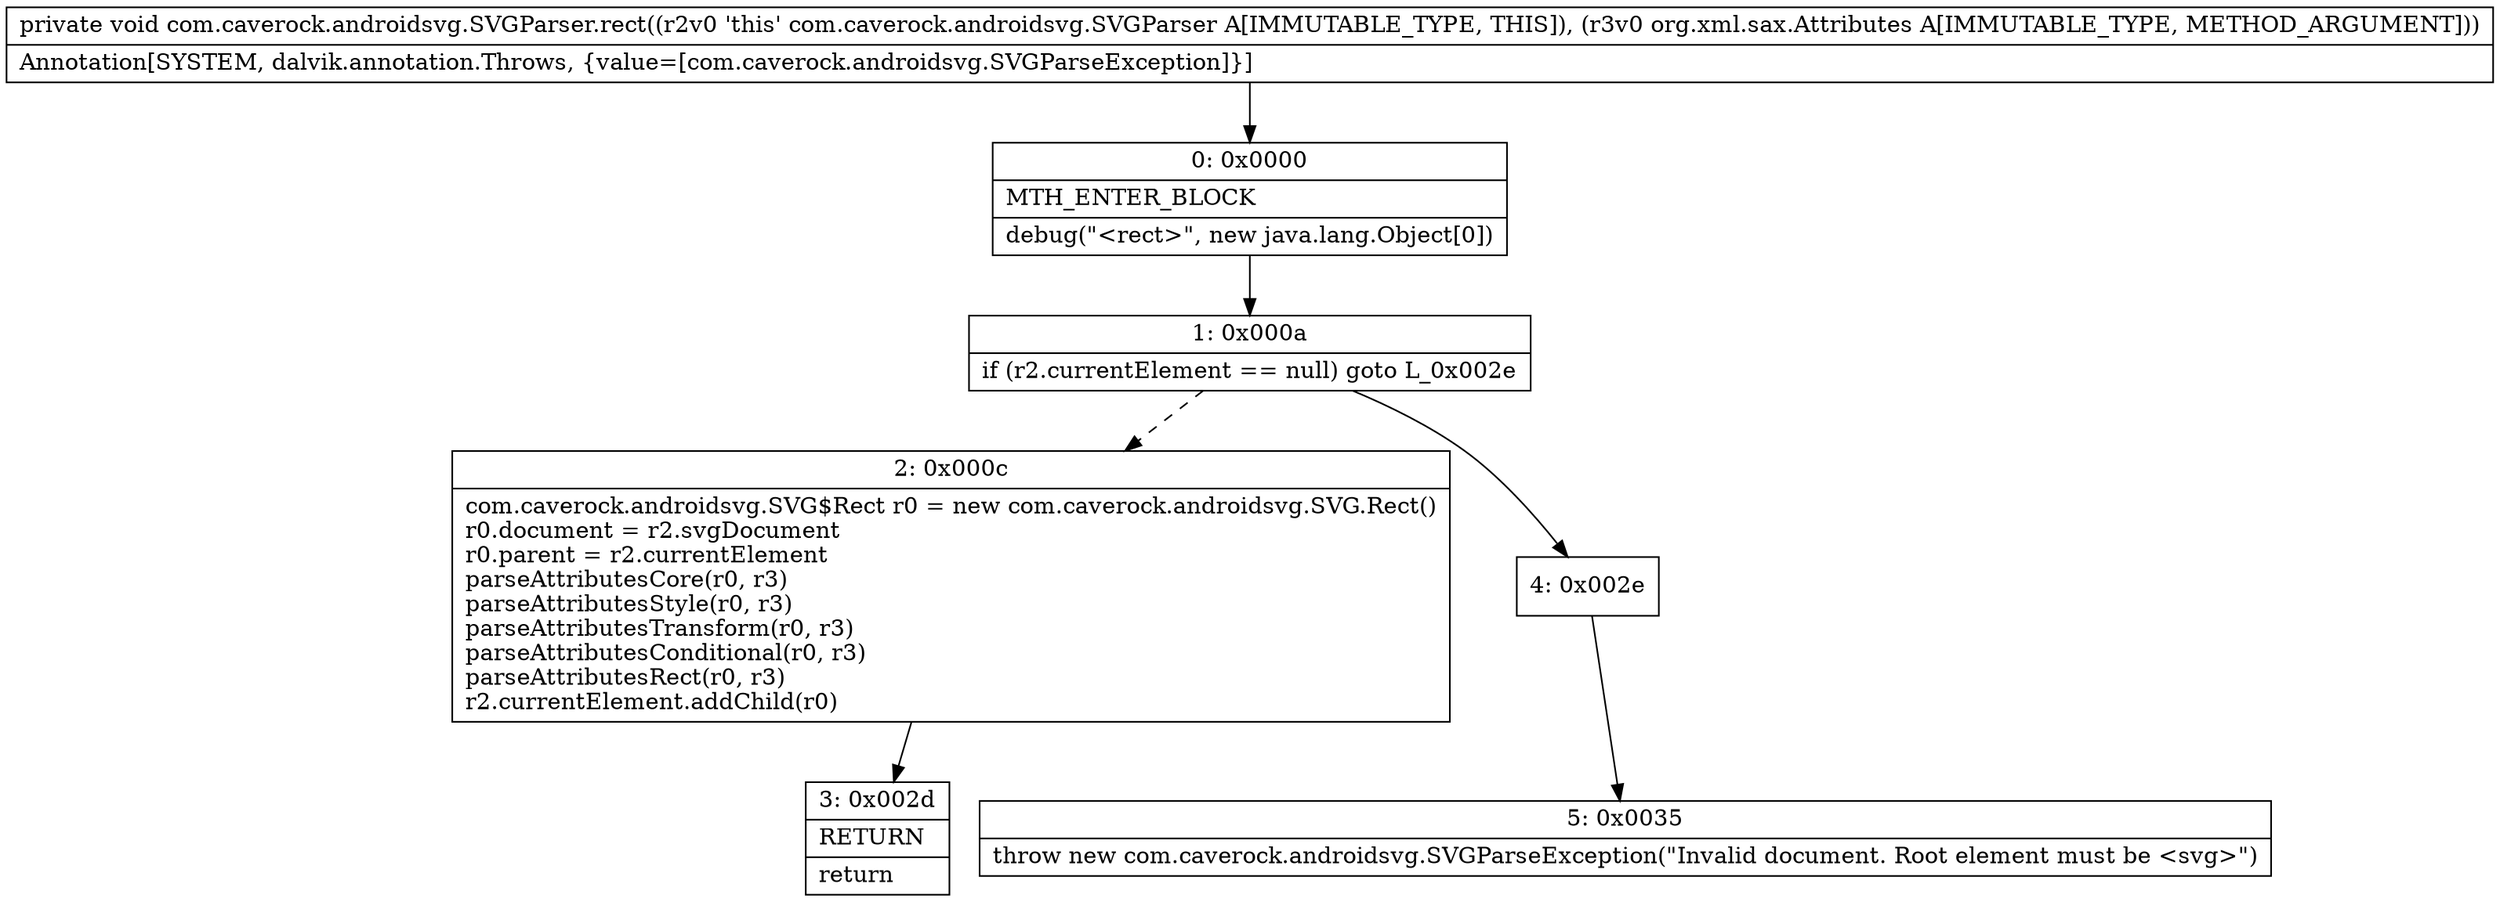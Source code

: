 digraph "CFG forcom.caverock.androidsvg.SVGParser.rect(Lorg\/xml\/sax\/Attributes;)V" {
Node_0 [shape=record,label="{0\:\ 0x0000|MTH_ENTER_BLOCK\l|debug(\"\<rect\>\", new java.lang.Object[0])\l}"];
Node_1 [shape=record,label="{1\:\ 0x000a|if (r2.currentElement == null) goto L_0x002e\l}"];
Node_2 [shape=record,label="{2\:\ 0x000c|com.caverock.androidsvg.SVG$Rect r0 = new com.caverock.androidsvg.SVG.Rect()\lr0.document = r2.svgDocument\lr0.parent = r2.currentElement\lparseAttributesCore(r0, r3)\lparseAttributesStyle(r0, r3)\lparseAttributesTransform(r0, r3)\lparseAttributesConditional(r0, r3)\lparseAttributesRect(r0, r3)\lr2.currentElement.addChild(r0)\l}"];
Node_3 [shape=record,label="{3\:\ 0x002d|RETURN\l|return\l}"];
Node_4 [shape=record,label="{4\:\ 0x002e}"];
Node_5 [shape=record,label="{5\:\ 0x0035|throw new com.caverock.androidsvg.SVGParseException(\"Invalid document. Root element must be \<svg\>\")\l}"];
MethodNode[shape=record,label="{private void com.caverock.androidsvg.SVGParser.rect((r2v0 'this' com.caverock.androidsvg.SVGParser A[IMMUTABLE_TYPE, THIS]), (r3v0 org.xml.sax.Attributes A[IMMUTABLE_TYPE, METHOD_ARGUMENT]))  | Annotation[SYSTEM, dalvik.annotation.Throws, \{value=[com.caverock.androidsvg.SVGParseException]\}]\l}"];
MethodNode -> Node_0;
Node_0 -> Node_1;
Node_1 -> Node_2[style=dashed];
Node_1 -> Node_4;
Node_2 -> Node_3;
Node_4 -> Node_5;
}

